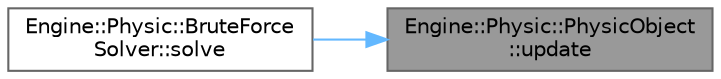 digraph "Engine::Physic::PhysicObject::update"
{
 // LATEX_PDF_SIZE
  bgcolor="transparent";
  edge [fontname=Helvetica,fontsize=10,labelfontname=Helvetica,labelfontsize=10];
  node [fontname=Helvetica,fontsize=10,shape=box,height=0.2,width=0.4];
  rankdir="RL";
  Node1 [id="Node000001",label="Engine::Physic::PhysicObject\l::update",height=0.2,width=0.4,color="gray40", fillcolor="grey60", style="filled", fontcolor="black",tooltip="Actualiza el estado del objeto."];
  Node1 -> Node2 [id="edge1_Node000001_Node000002",dir="back",color="steelblue1",style="solid",tooltip=" "];
  Node2 [id="Node000002",label="Engine::Physic::BruteForce\lSolver::solve",height=0.2,width=0.4,color="grey40", fillcolor="white", style="filled",URL="$class_engine_1_1_physic_1_1_brute_force_solver.html#af9fd2a6a140a2d8b76fa3428849a8d02",tooltip="Resuelve la simulación física mediante fuerza bruta."];
}
